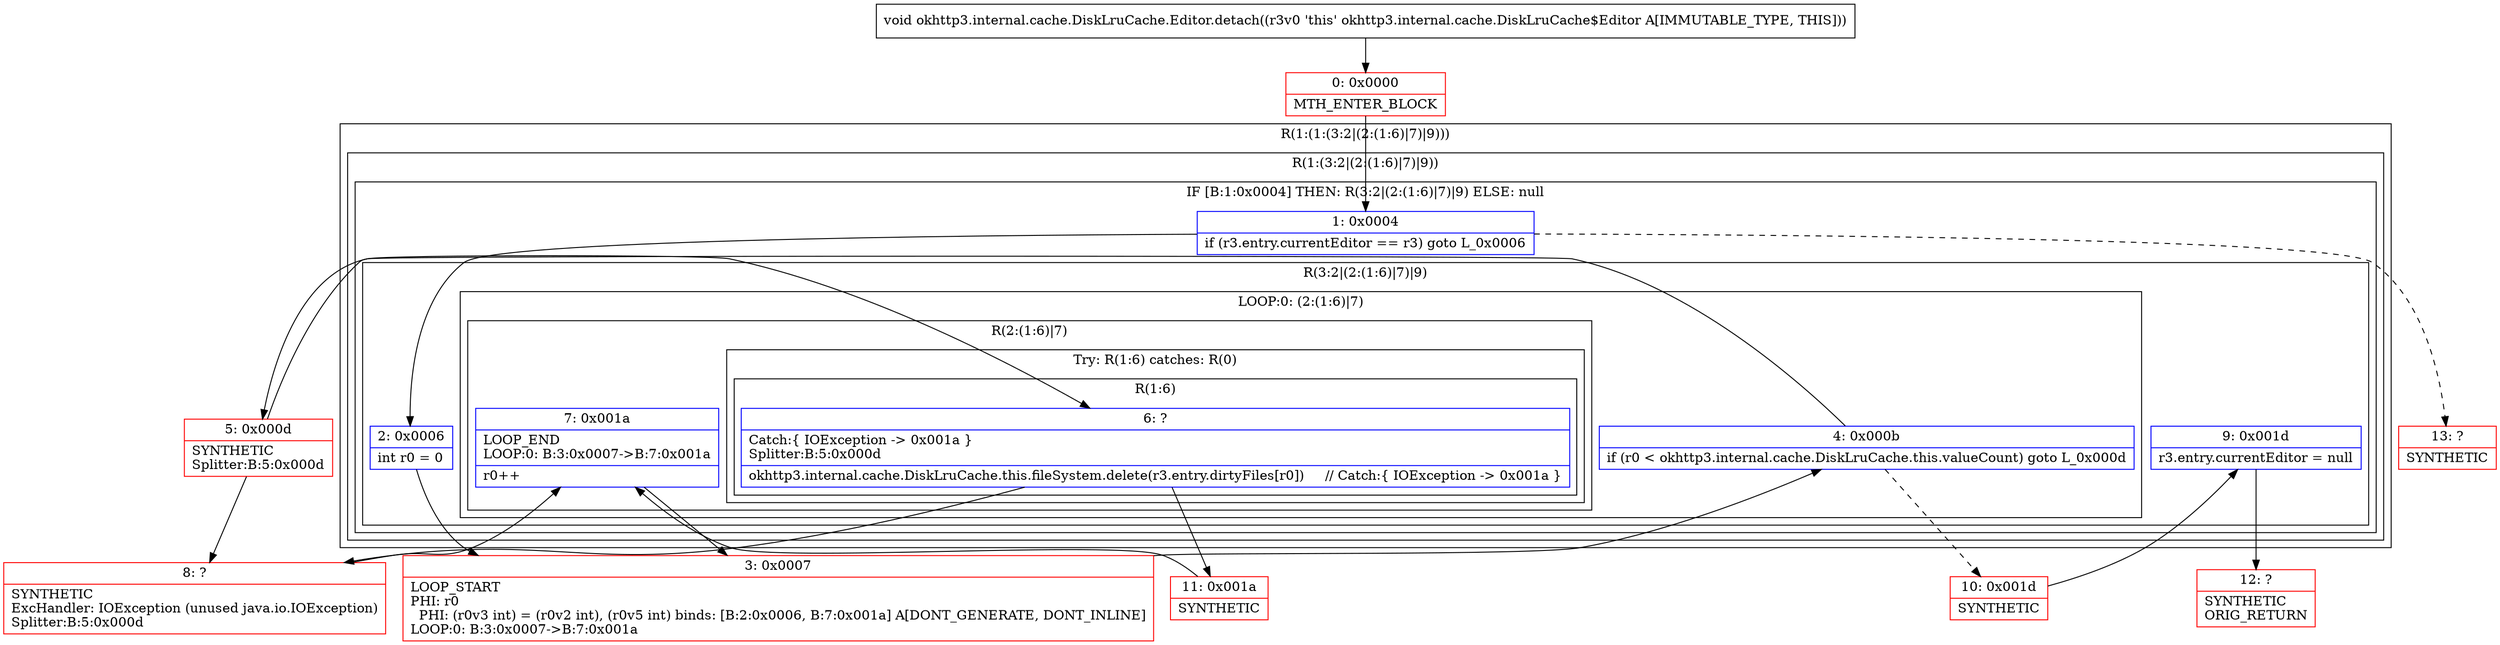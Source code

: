 digraph "CFG forokhttp3.internal.cache.DiskLruCache.Editor.detach()V" {
subgraph cluster_Region_2036181775 {
label = "R(1:(1:(3:2|(2:(1:6)|7)|9)))";
node [shape=record,color=blue];
subgraph cluster_Region_1435871376 {
label = "R(1:(3:2|(2:(1:6)|7)|9))";
node [shape=record,color=blue];
subgraph cluster_IfRegion_2044288321 {
label = "IF [B:1:0x0004] THEN: R(3:2|(2:(1:6)|7)|9) ELSE: null";
node [shape=record,color=blue];
Node_1 [shape=record,label="{1\:\ 0x0004|if (r3.entry.currentEditor == r3) goto L_0x0006\l}"];
subgraph cluster_Region_1243170351 {
label = "R(3:2|(2:(1:6)|7)|9)";
node [shape=record,color=blue];
Node_2 [shape=record,label="{2\:\ 0x0006|int r0 = 0\l}"];
subgraph cluster_LoopRegion_779142191 {
label = "LOOP:0: (2:(1:6)|7)";
node [shape=record,color=blue];
Node_4 [shape=record,label="{4\:\ 0x000b|if (r0 \< okhttp3.internal.cache.DiskLruCache.this.valueCount) goto L_0x000d\l}"];
subgraph cluster_Region_268804475 {
label = "R(2:(1:6)|7)";
node [shape=record,color=blue];
subgraph cluster_TryCatchRegion_640854993 {
label = "Try: R(1:6) catches: R(0)";
node [shape=record,color=blue];
subgraph cluster_Region_346133813 {
label = "R(1:6)";
node [shape=record,color=blue];
Node_6 [shape=record,label="{6\:\ ?|Catch:\{ IOException \-\> 0x001a \}\lSplitter:B:5:0x000d\l|okhttp3.internal.cache.DiskLruCache.this.fileSystem.delete(r3.entry.dirtyFiles[r0])     \/\/ Catch:\{ IOException \-\> 0x001a \}\l}"];
}
subgraph cluster_Region_849570251 {
label = "R(0) | ExcHandler: IOException (unused java.io.IOException)\l";
node [shape=record,color=blue];
}
}
Node_7 [shape=record,label="{7\:\ 0x001a|LOOP_END\lLOOP:0: B:3:0x0007\-\>B:7:0x001a\l|r0++\l}"];
}
}
Node_9 [shape=record,label="{9\:\ 0x001d|r3.entry.currentEditor = null\l}"];
}
}
}
}
subgraph cluster_Region_849570251 {
label = "R(0) | ExcHandler: IOException (unused java.io.IOException)\l";
node [shape=record,color=blue];
}
Node_0 [shape=record,color=red,label="{0\:\ 0x0000|MTH_ENTER_BLOCK\l}"];
Node_3 [shape=record,color=red,label="{3\:\ 0x0007|LOOP_START\lPHI: r0 \l  PHI: (r0v3 int) = (r0v2 int), (r0v5 int) binds: [B:2:0x0006, B:7:0x001a] A[DONT_GENERATE, DONT_INLINE]\lLOOP:0: B:3:0x0007\-\>B:7:0x001a\l}"];
Node_5 [shape=record,color=red,label="{5\:\ 0x000d|SYNTHETIC\lSplitter:B:5:0x000d\l}"];
Node_8 [shape=record,color=red,label="{8\:\ ?|SYNTHETIC\lExcHandler: IOException (unused java.io.IOException)\lSplitter:B:5:0x000d\l}"];
Node_10 [shape=record,color=red,label="{10\:\ 0x001d|SYNTHETIC\l}"];
Node_11 [shape=record,color=red,label="{11\:\ 0x001a|SYNTHETIC\l}"];
Node_12 [shape=record,color=red,label="{12\:\ ?|SYNTHETIC\lORIG_RETURN\l}"];
Node_13 [shape=record,color=red,label="{13\:\ ?|SYNTHETIC\l}"];
MethodNode[shape=record,label="{void okhttp3.internal.cache.DiskLruCache.Editor.detach((r3v0 'this' okhttp3.internal.cache.DiskLruCache$Editor A[IMMUTABLE_TYPE, THIS])) }"];
MethodNode -> Node_0;
Node_1 -> Node_2;
Node_1 -> Node_13[style=dashed];
Node_2 -> Node_3;
Node_4 -> Node_5;
Node_4 -> Node_10[style=dashed];
Node_6 -> Node_8;
Node_6 -> Node_11;
Node_7 -> Node_3;
Node_9 -> Node_12;
Node_0 -> Node_1;
Node_3 -> Node_4;
Node_5 -> Node_6;
Node_5 -> Node_8;
Node_8 -> Node_7;
Node_10 -> Node_9;
Node_11 -> Node_7;
}

